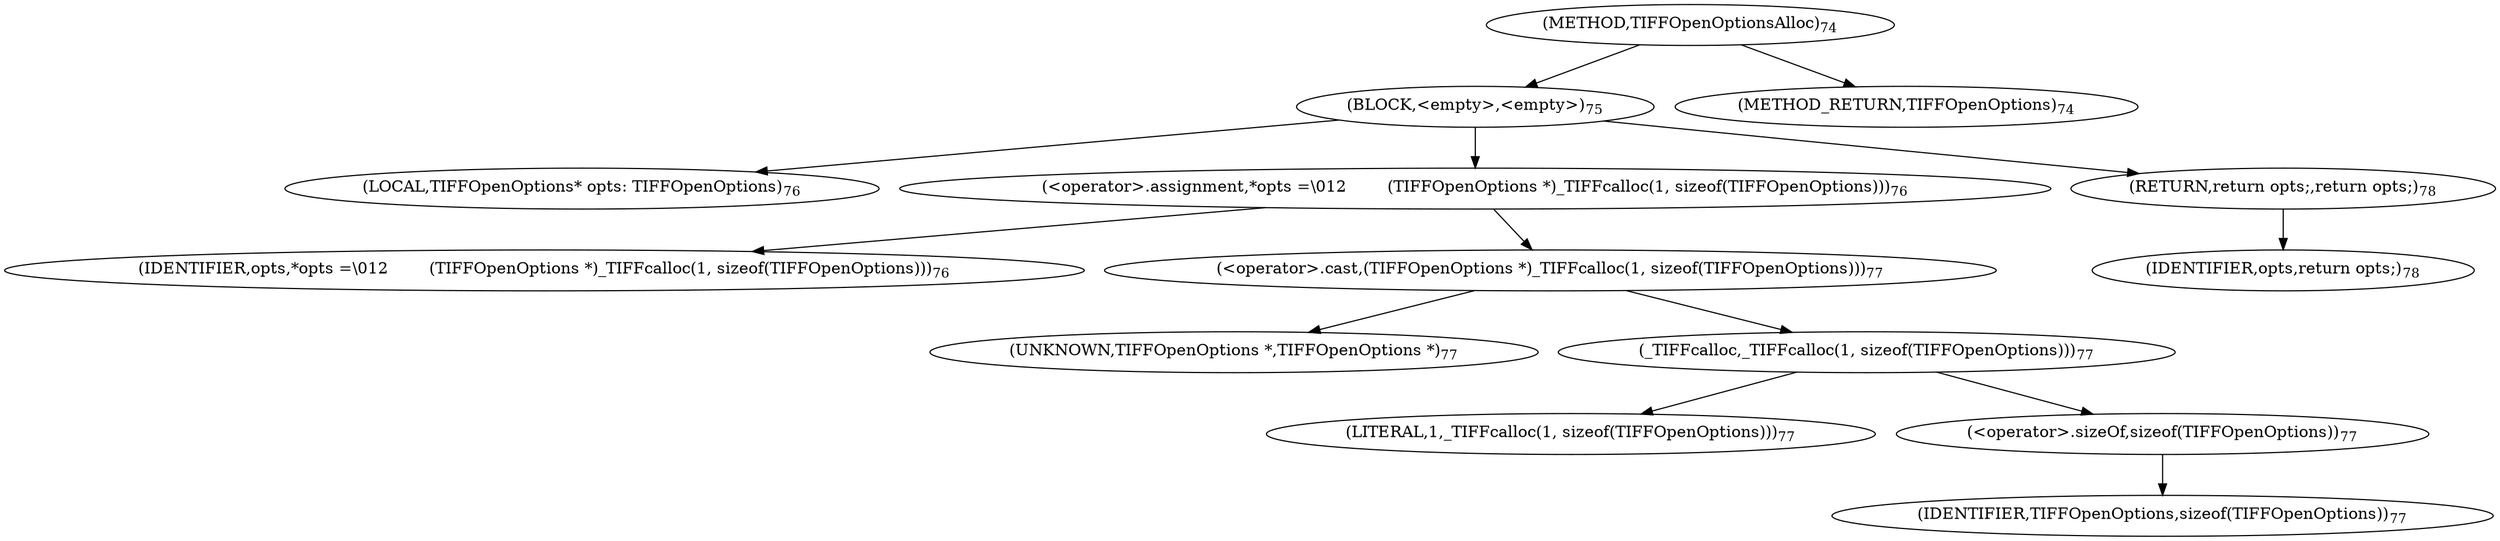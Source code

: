 digraph "TIFFOpenOptionsAlloc" {  
"105" [label = <(METHOD,TIFFOpenOptionsAlloc)<SUB>74</SUB>> ]
"106" [label = <(BLOCK,&lt;empty&gt;,&lt;empty&gt;)<SUB>75</SUB>> ]
"107" [label = <(LOCAL,TIFFOpenOptions* opts: TIFFOpenOptions)<SUB>76</SUB>> ]
"108" [label = <(&lt;operator&gt;.assignment,*opts =\012        (TIFFOpenOptions *)_TIFFcalloc(1, sizeof(TIFFOpenOptions)))<SUB>76</SUB>> ]
"109" [label = <(IDENTIFIER,opts,*opts =\012        (TIFFOpenOptions *)_TIFFcalloc(1, sizeof(TIFFOpenOptions)))<SUB>76</SUB>> ]
"110" [label = <(&lt;operator&gt;.cast,(TIFFOpenOptions *)_TIFFcalloc(1, sizeof(TIFFOpenOptions)))<SUB>77</SUB>> ]
"111" [label = <(UNKNOWN,TIFFOpenOptions *,TIFFOpenOptions *)<SUB>77</SUB>> ]
"112" [label = <(_TIFFcalloc,_TIFFcalloc(1, sizeof(TIFFOpenOptions)))<SUB>77</SUB>> ]
"113" [label = <(LITERAL,1,_TIFFcalloc(1, sizeof(TIFFOpenOptions)))<SUB>77</SUB>> ]
"114" [label = <(&lt;operator&gt;.sizeOf,sizeof(TIFFOpenOptions))<SUB>77</SUB>> ]
"115" [label = <(IDENTIFIER,TIFFOpenOptions,sizeof(TIFFOpenOptions))<SUB>77</SUB>> ]
"116" [label = <(RETURN,return opts;,return opts;)<SUB>78</SUB>> ]
"117" [label = <(IDENTIFIER,opts,return opts;)<SUB>78</SUB>> ]
"118" [label = <(METHOD_RETURN,TIFFOpenOptions)<SUB>74</SUB>> ]
  "105" -> "106" 
  "105" -> "118" 
  "106" -> "107" 
  "106" -> "108" 
  "106" -> "116" 
  "108" -> "109" 
  "108" -> "110" 
  "110" -> "111" 
  "110" -> "112" 
  "112" -> "113" 
  "112" -> "114" 
  "114" -> "115" 
  "116" -> "117" 
}
